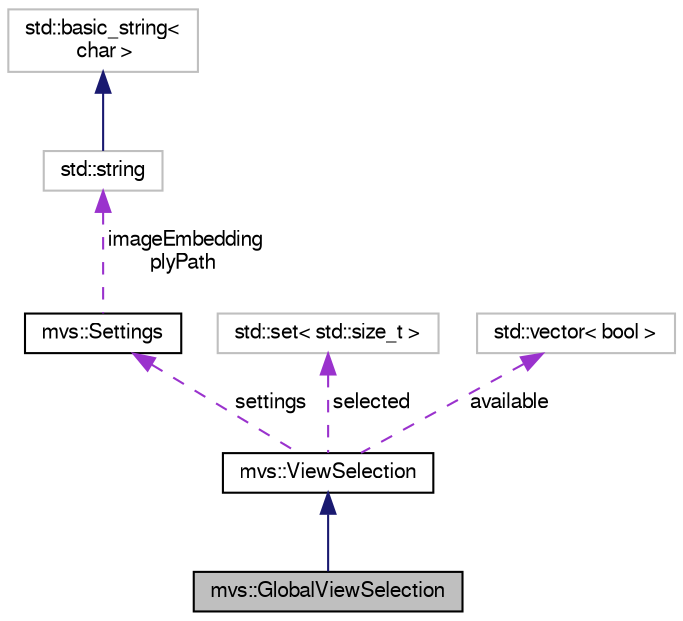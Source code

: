 digraph "mvs::GlobalViewSelection"
{
  edge [fontname="FreeSans",fontsize="10",labelfontname="FreeSans",labelfontsize="10"];
  node [fontname="FreeSans",fontsize="10",shape=record];
  Node0 [label="mvs::GlobalViewSelection",height=0.2,width=0.4,color="black", fillcolor="grey75", style="filled", fontcolor="black"];
  Node1 -> Node0 [dir="back",color="midnightblue",fontsize="10",style="solid",fontname="FreeSans"];
  Node1 [label="mvs::ViewSelection",height=0.2,width=0.4,color="black", fillcolor="white", style="filled",URL="$classmvs_1_1_view_selection.html"];
  Node2 -> Node1 [dir="back",color="darkorchid3",fontsize="10",style="dashed",label=" settings" ,fontname="FreeSans"];
  Node2 [label="mvs::Settings",height=0.2,width=0.4,color="black", fillcolor="white", style="filled",URL="$structmvs_1_1_settings.html"];
  Node3 -> Node2 [dir="back",color="darkorchid3",fontsize="10",style="dashed",label=" imageEmbedding\nplyPath" ,fontname="FreeSans"];
  Node3 [label="std::string",height=0.2,width=0.4,color="grey75", fillcolor="white", style="filled",tooltip="STL class. "];
  Node4 -> Node3 [dir="back",color="midnightblue",fontsize="10",style="solid",fontname="FreeSans"];
  Node4 [label="std::basic_string\<\l char \>",height=0.2,width=0.4,color="grey75", fillcolor="white", style="filled",tooltip="STL class. "];
  Node5 -> Node1 [dir="back",color="darkorchid3",fontsize="10",style="dashed",label=" selected" ,fontname="FreeSans"];
  Node5 [label="std::set\< std::size_t \>",height=0.2,width=0.4,color="grey75", fillcolor="white", style="filled"];
  Node6 -> Node1 [dir="back",color="darkorchid3",fontsize="10",style="dashed",label=" available" ,fontname="FreeSans"];
  Node6 [label="std::vector\< bool \>",height=0.2,width=0.4,color="grey75", fillcolor="white", style="filled"];
}
